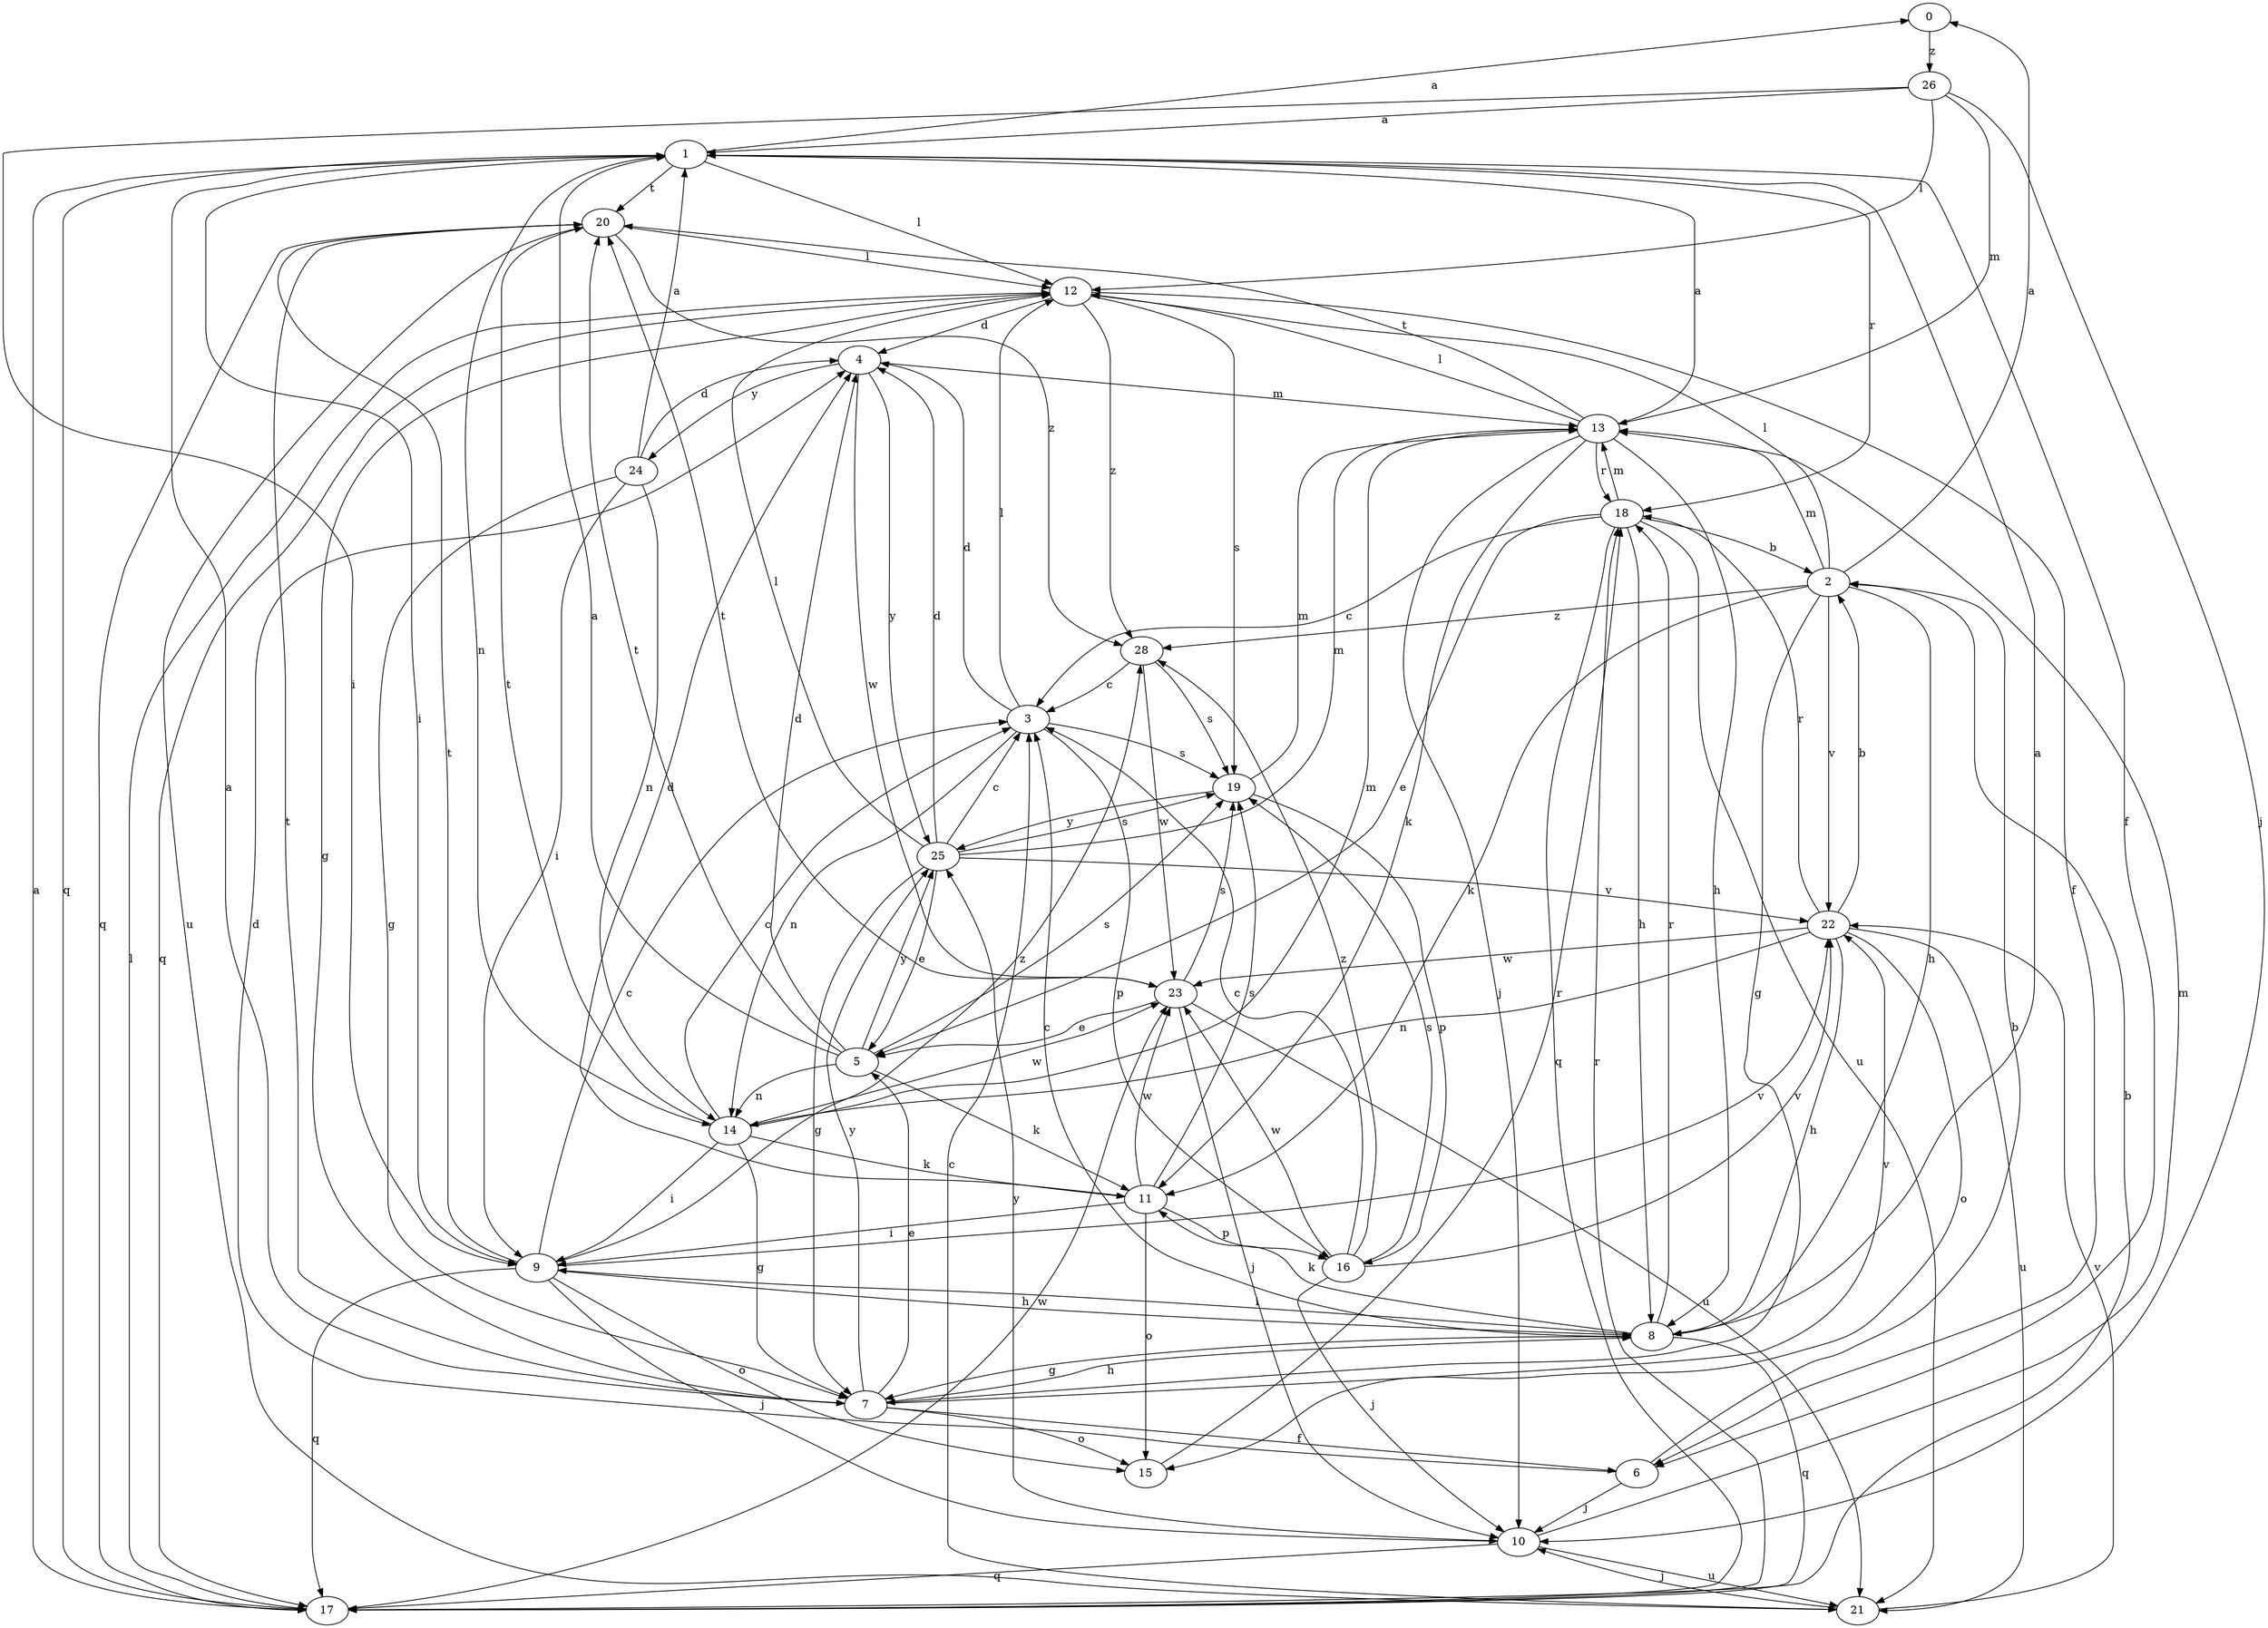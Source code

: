strict digraph  {
0;
1;
2;
3;
4;
5;
6;
7;
8;
9;
10;
11;
12;
13;
14;
15;
16;
17;
18;
19;
20;
21;
22;
23;
24;
25;
26;
28;
0 -> 26  [label=z];
1 -> 0  [label=a];
1 -> 6  [label=f];
1 -> 9  [label=i];
1 -> 12  [label=l];
1 -> 14  [label=n];
1 -> 17  [label=q];
1 -> 18  [label=r];
1 -> 20  [label=t];
2 -> 0  [label=a];
2 -> 7  [label=g];
2 -> 8  [label=h];
2 -> 11  [label=k];
2 -> 12  [label=l];
2 -> 13  [label=m];
2 -> 22  [label=v];
2 -> 28  [label=z];
3 -> 4  [label=d];
3 -> 12  [label=l];
3 -> 14  [label=n];
3 -> 16  [label=p];
3 -> 19  [label=s];
4 -> 13  [label=m];
4 -> 23  [label=w];
4 -> 24  [label=y];
4 -> 25  [label=y];
5 -> 1  [label=a];
5 -> 4  [label=d];
5 -> 11  [label=k];
5 -> 14  [label=n];
5 -> 19  [label=s];
5 -> 20  [label=t];
5 -> 25  [label=y];
6 -> 2  [label=b];
6 -> 4  [label=d];
6 -> 10  [label=j];
7 -> 1  [label=a];
7 -> 5  [label=e];
7 -> 6  [label=f];
7 -> 8  [label=h];
7 -> 15  [label=o];
7 -> 20  [label=t];
7 -> 22  [label=v];
7 -> 25  [label=y];
8 -> 1  [label=a];
8 -> 3  [label=c];
8 -> 7  [label=g];
8 -> 9  [label=i];
8 -> 11  [label=k];
8 -> 17  [label=q];
8 -> 18  [label=r];
9 -> 3  [label=c];
9 -> 8  [label=h];
9 -> 10  [label=j];
9 -> 15  [label=o];
9 -> 17  [label=q];
9 -> 20  [label=t];
9 -> 22  [label=v];
9 -> 28  [label=z];
10 -> 13  [label=m];
10 -> 17  [label=q];
10 -> 21  [label=u];
10 -> 25  [label=y];
11 -> 4  [label=d];
11 -> 9  [label=i];
11 -> 15  [label=o];
11 -> 16  [label=p];
11 -> 19  [label=s];
11 -> 23  [label=w];
12 -> 4  [label=d];
12 -> 6  [label=f];
12 -> 7  [label=g];
12 -> 17  [label=q];
12 -> 19  [label=s];
12 -> 28  [label=z];
13 -> 1  [label=a];
13 -> 8  [label=h];
13 -> 10  [label=j];
13 -> 11  [label=k];
13 -> 12  [label=l];
13 -> 18  [label=r];
13 -> 20  [label=t];
14 -> 3  [label=c];
14 -> 7  [label=g];
14 -> 9  [label=i];
14 -> 11  [label=k];
14 -> 13  [label=m];
14 -> 20  [label=t];
14 -> 23  [label=w];
15 -> 18  [label=r];
16 -> 3  [label=c];
16 -> 10  [label=j];
16 -> 19  [label=s];
16 -> 22  [label=v];
16 -> 23  [label=w];
16 -> 28  [label=z];
17 -> 1  [label=a];
17 -> 2  [label=b];
17 -> 12  [label=l];
17 -> 18  [label=r];
17 -> 23  [label=w];
18 -> 2  [label=b];
18 -> 3  [label=c];
18 -> 5  [label=e];
18 -> 8  [label=h];
18 -> 13  [label=m];
18 -> 17  [label=q];
18 -> 21  [label=u];
19 -> 13  [label=m];
19 -> 16  [label=p];
19 -> 25  [label=y];
20 -> 12  [label=l];
20 -> 17  [label=q];
20 -> 21  [label=u];
20 -> 28  [label=z];
21 -> 3  [label=c];
21 -> 10  [label=j];
21 -> 22  [label=v];
22 -> 2  [label=b];
22 -> 8  [label=h];
22 -> 14  [label=n];
22 -> 15  [label=o];
22 -> 18  [label=r];
22 -> 21  [label=u];
22 -> 23  [label=w];
23 -> 5  [label=e];
23 -> 10  [label=j];
23 -> 19  [label=s];
23 -> 20  [label=t];
23 -> 21  [label=u];
24 -> 1  [label=a];
24 -> 4  [label=d];
24 -> 7  [label=g];
24 -> 9  [label=i];
24 -> 14  [label=n];
25 -> 3  [label=c];
25 -> 4  [label=d];
25 -> 5  [label=e];
25 -> 7  [label=g];
25 -> 12  [label=l];
25 -> 13  [label=m];
25 -> 19  [label=s];
25 -> 22  [label=v];
26 -> 1  [label=a];
26 -> 9  [label=i];
26 -> 10  [label=j];
26 -> 12  [label=l];
26 -> 13  [label=m];
28 -> 3  [label=c];
28 -> 19  [label=s];
28 -> 23  [label=w];
}
